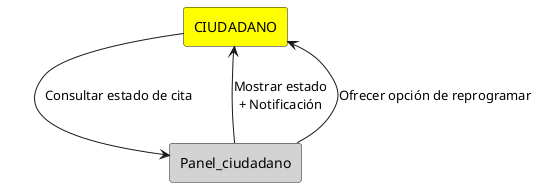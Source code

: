 @startuml
!define RECTANGLE(x) rectangle x

' Definición de los colores personalizados
!define COLOR_CIUDADANO #FFFF00
!define COLOR_SISTEMA #D3D3D3

' Definición de los actores y módulos del sistema con colores
RECTANGLE(CIUDADANO) COLOR_CIUDADANO
RECTANGLE(Panel_ciudadano) COLOR_SISTEMA

' Relaciones entre el ciudadano y el sistema
CIUDADANO --> Panel_ciudadano : Consultar estado de cita
Panel_ciudadano --> CIUDADANO : Mostrar estado\n+ Notificación
Panel_ciudadano --> CIUDADANO : Ofrecer opción de reprogramar

@enduml

